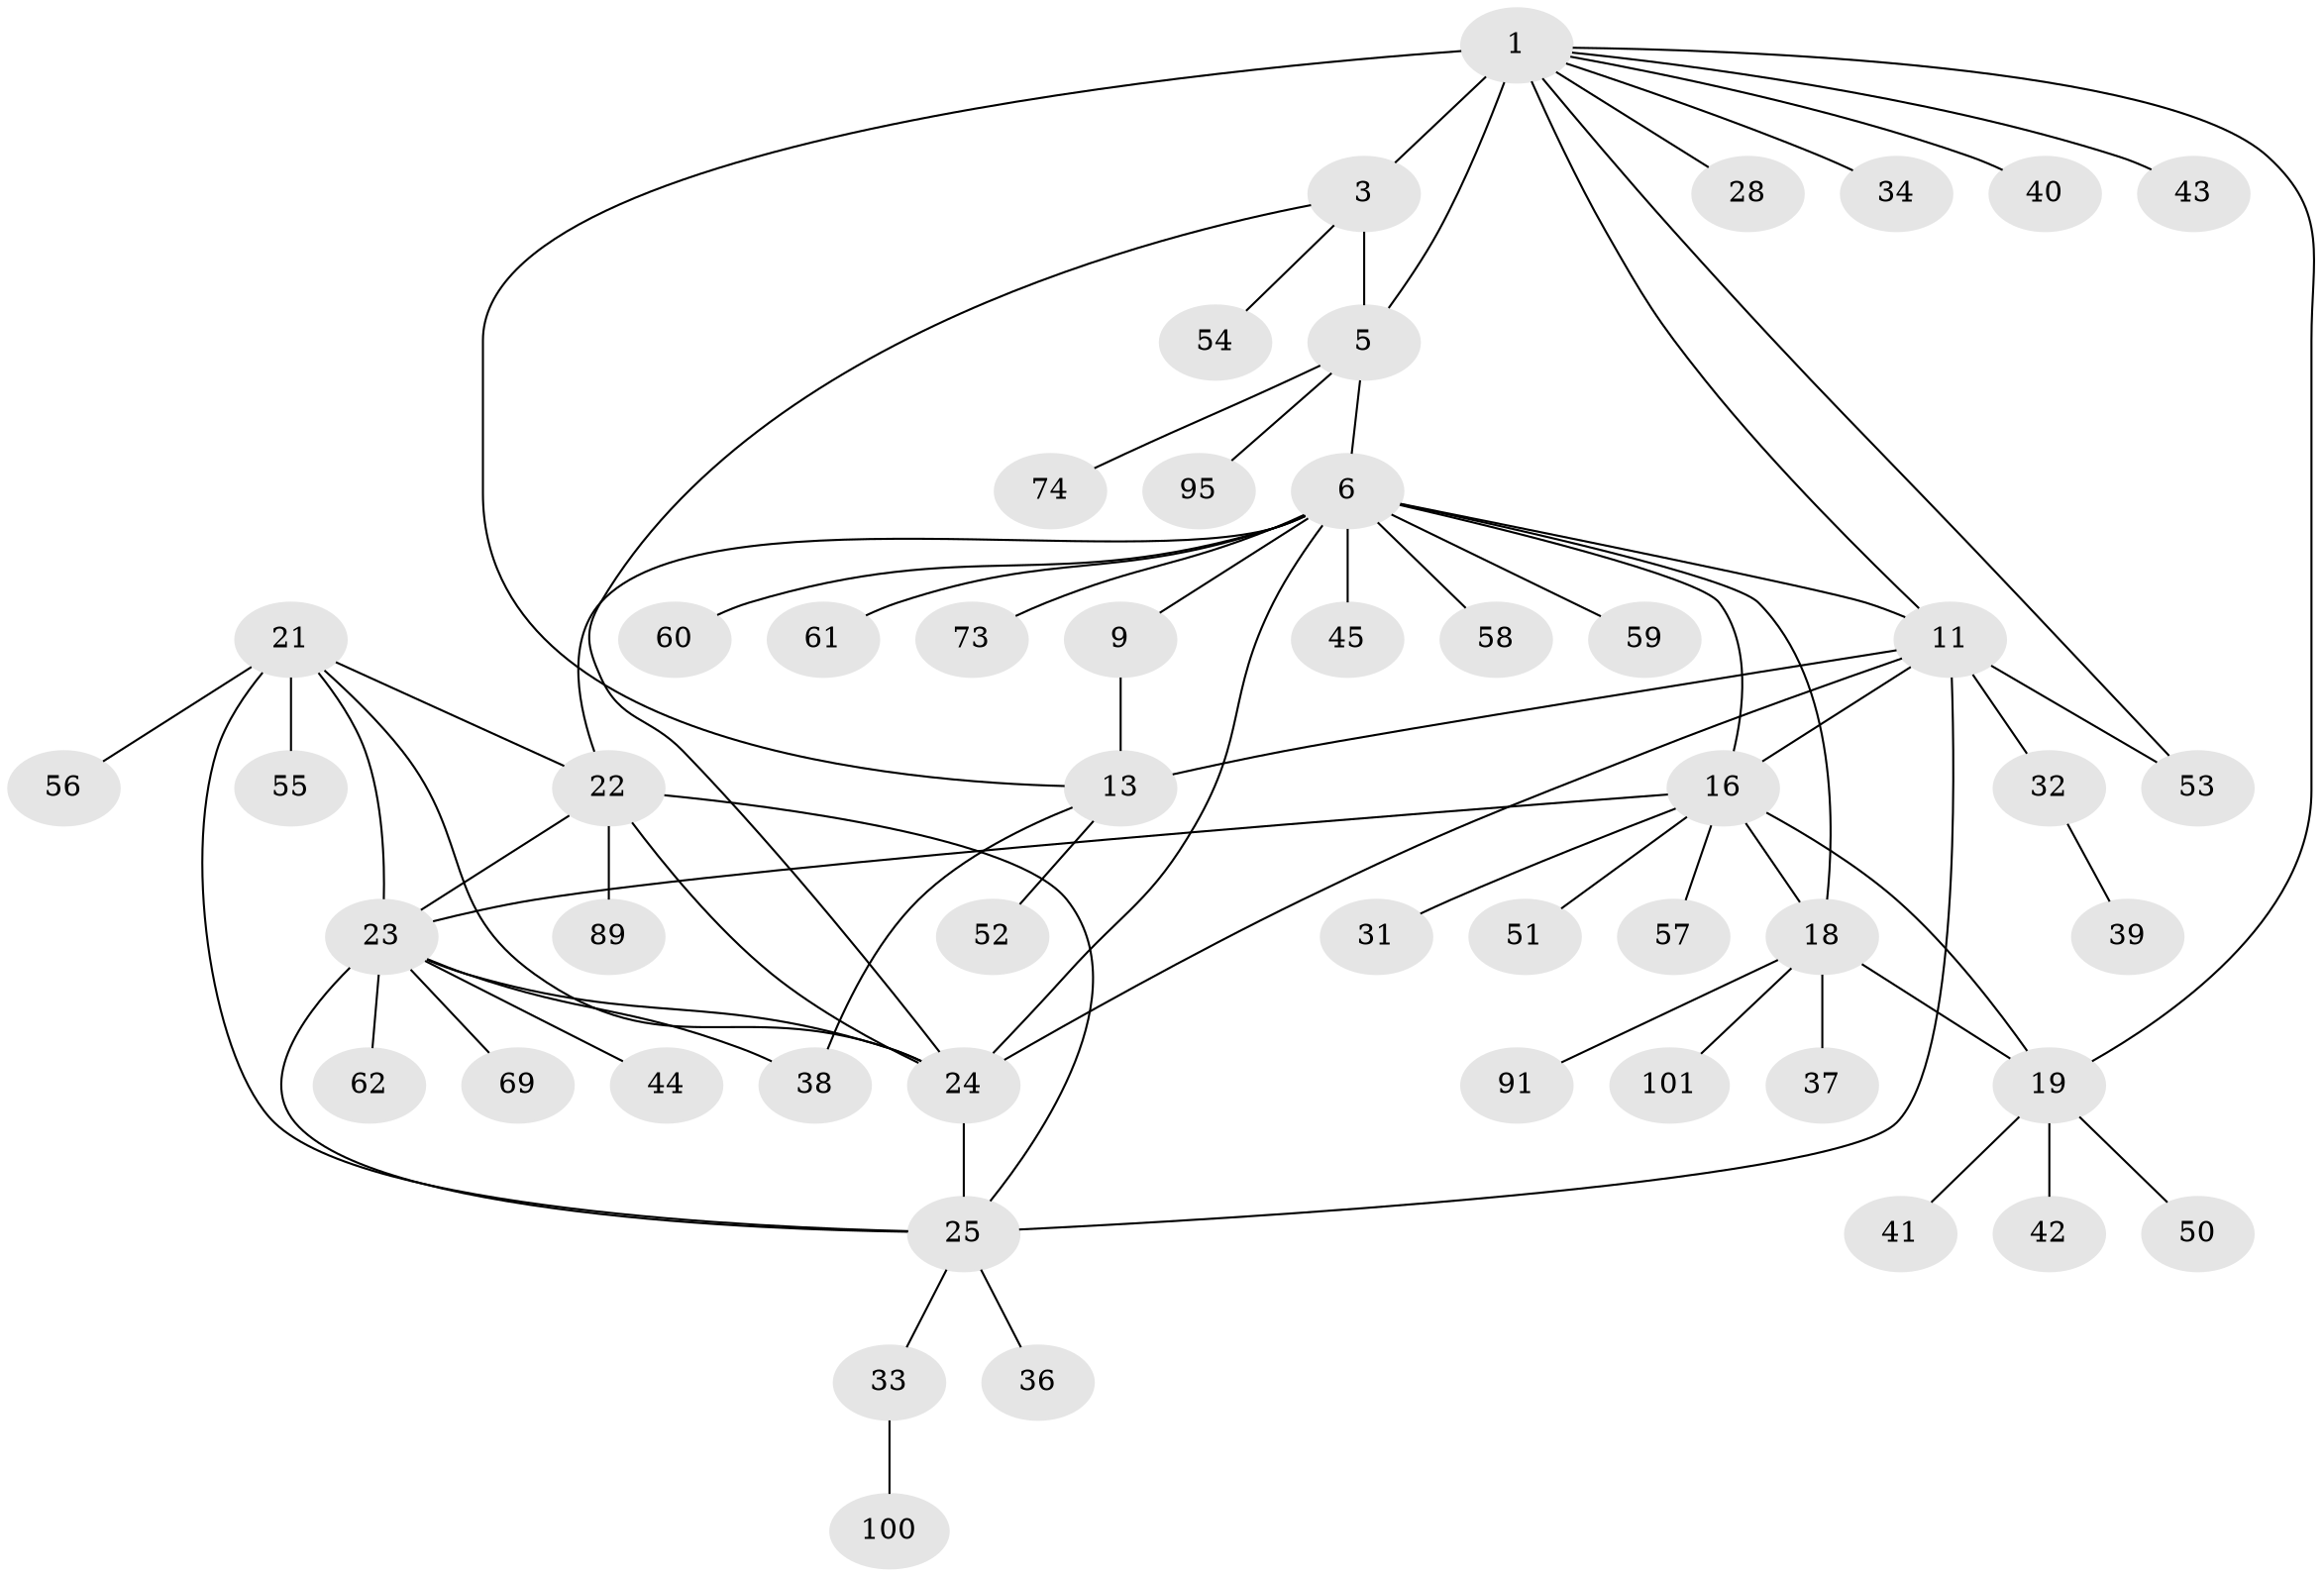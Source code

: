 // original degree distribution, {6: 0.038834951456310676, 9: 0.04854368932038835, 5: 0.02912621359223301, 8: 0.02912621359223301, 7: 0.038834951456310676, 12: 0.009708737864077669, 4: 0.02912621359223301, 11: 0.009708737864077669, 10: 0.019417475728155338, 3: 0.04854368932038835, 1: 0.5631067961165048, 2: 0.13592233009708737}
// Generated by graph-tools (version 1.1) at 2025/15/03/09/25 04:15:43]
// undirected, 51 vertices, 71 edges
graph export_dot {
graph [start="1"]
  node [color=gray90,style=filled];
  1 [super="+4+2"];
  3 [super="+96+78+67"];
  5;
  6 [super="+10+7+46+8"];
  9 [super="+30+68+63"];
  11 [super="+65+12+26"];
  13 [super="+47+14+81+92"];
  16 [super="+17+76+77"];
  18;
  19 [super="+86+20"];
  21;
  22 [super="+49"];
  23;
  24;
  25 [super="+35+27"];
  28;
  31;
  32;
  33;
  34;
  36;
  37 [super="+70"];
  38;
  39;
  40;
  41;
  42;
  43;
  44;
  45;
  50;
  51;
  52;
  53 [super="+82"];
  54;
  55;
  56;
  57;
  58;
  59;
  60;
  61;
  62 [super="+64"];
  69 [super="+87+84"];
  73;
  74 [super="+80"];
  89;
  91;
  95;
  100;
  101;
  1 -- 3 [weight=3];
  1 -- 5 [weight=3];
  1 -- 40;
  1 -- 43;
  1 -- 34;
  1 -- 11;
  1 -- 13;
  1 -- 53;
  1 -- 28;
  1 -- 19;
  3 -- 5;
  3 -- 24;
  3 -- 54;
  5 -- 74;
  5 -- 95;
  5 -- 6 [weight=2];
  6 -- 9 [weight=4];
  6 -- 59;
  6 -- 16;
  6 -- 18;
  6 -- 22;
  6 -- 24;
  6 -- 73;
  6 -- 61;
  6 -- 58;
  6 -- 11;
  6 -- 60;
  6 -- 45;
  9 -- 13;
  11 -- 13 [weight=6];
  11 -- 24;
  11 -- 32;
  11 -- 53;
  11 -- 16;
  11 -- 25;
  13 -- 38;
  13 -- 52;
  16 -- 18 [weight=2];
  16 -- 19 [weight=4];
  16 -- 31;
  16 -- 57;
  16 -- 51;
  16 -- 23;
  18 -- 19 [weight=2];
  18 -- 37;
  18 -- 91;
  18 -- 101;
  19 -- 50;
  19 -- 41;
  19 -- 42;
  21 -- 22;
  21 -- 23;
  21 -- 24;
  21 -- 25;
  21 -- 55;
  21 -- 56;
  22 -- 23;
  22 -- 24;
  22 -- 25;
  22 -- 89;
  23 -- 24;
  23 -- 25;
  23 -- 38;
  23 -- 44;
  23 -- 62;
  23 -- 69;
  24 -- 25;
  25 -- 33;
  25 -- 36;
  32 -- 39;
  33 -- 100;
}
